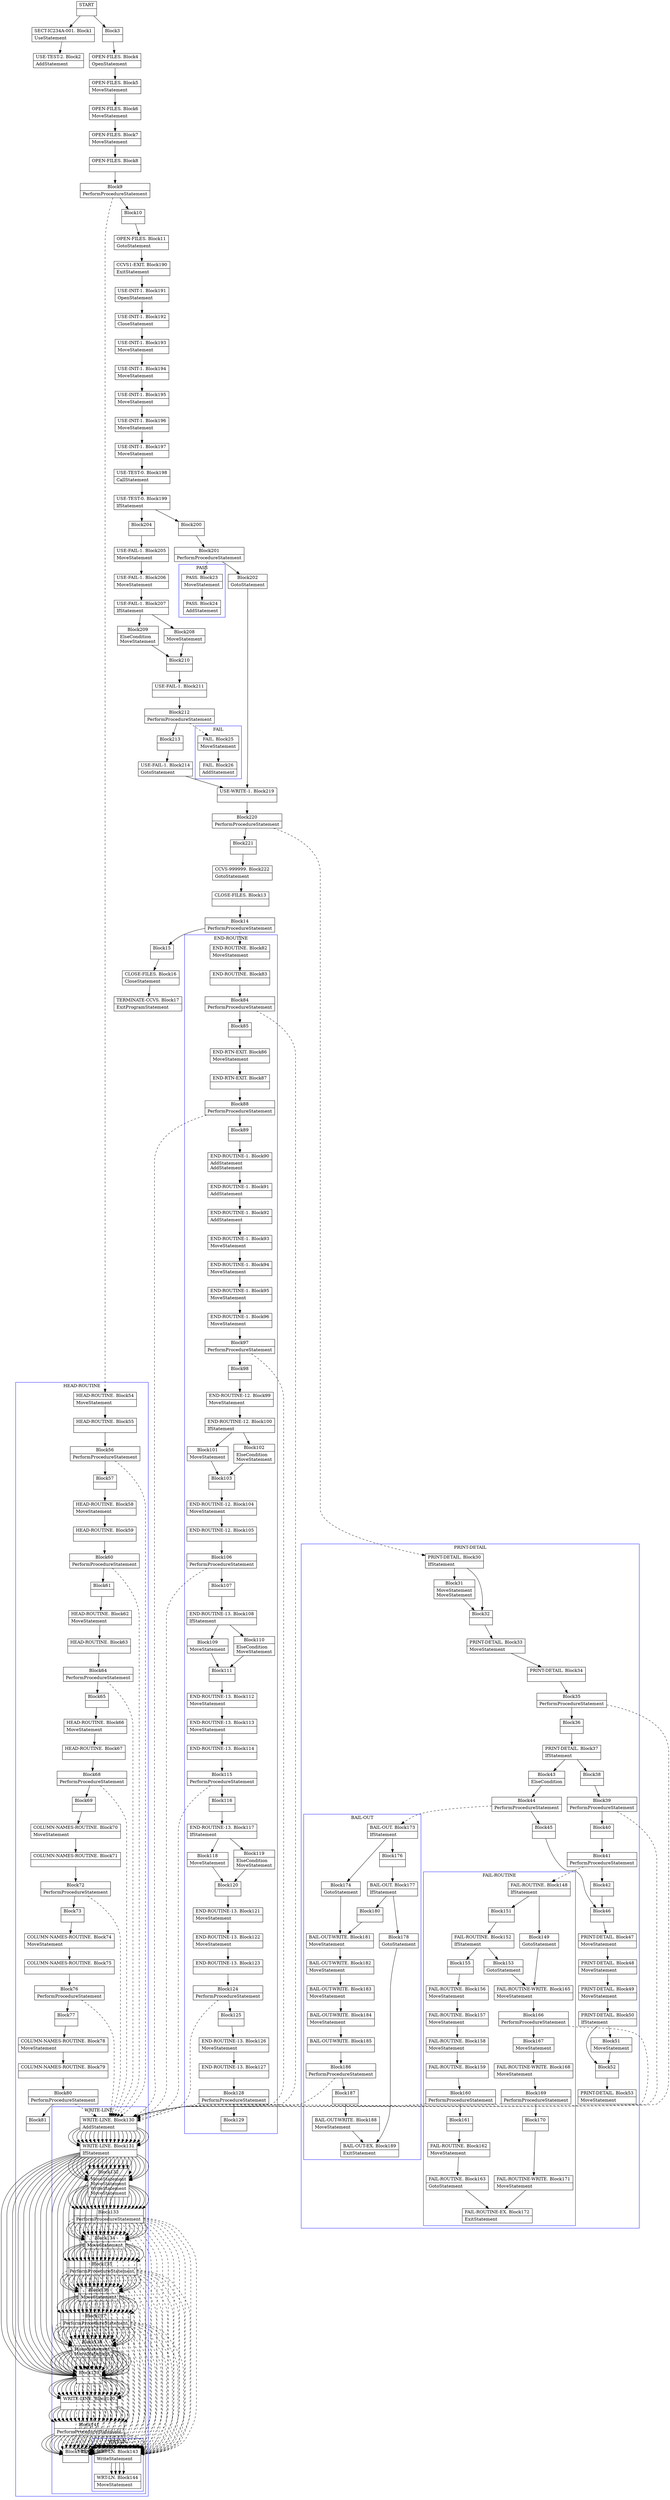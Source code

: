 digraph Cfg {
compound=true;
node [
shape = "record"
]

edge [
arrowtail = "empty"
]
Block0 [
label = "{START|}"
]
Block1 [
label = "{SECT-IC234A-001. Block1|UseStatement\l}"
]
Block2 [
label = "{USE-TEST-2. Block2|AddStatement\l}"
]
Block3 [
label = "{Block3|}"
]
Block4 [
label = "{OPEN-FILES. Block4|OpenStatement\l}"
]
Block5 [
label = "{OPEN-FILES. Block5|MoveStatement\l}"
]
Block6 [
label = "{OPEN-FILES. Block6|MoveStatement\l}"
]
Block7 [
label = "{OPEN-FILES. Block7|MoveStatement\l}"
]
Block8 [
label = "{OPEN-FILES. Block8|}"
]
Block9 [
label = "{Block9|PerformProcedureStatement\l}"
]
subgraph cluster_1{
color = blue;
label = "HEAD-ROUTINE";
Block54 [
label = "{HEAD-ROUTINE. Block54|MoveStatement\l}"
]
Block55 [
label = "{HEAD-ROUTINE. Block55|}"
]
Block56 [
label = "{Block56|PerformProcedureStatement\l}"
]
subgraph cluster_7{
color = blue;
label = "WRITE-LINE";
Block130 [
label = "{WRITE-LINE. Block130|AddStatement\l}"
]
Block131 [
label = "{WRITE-LINE. Block131|IfStatement\l}"
]
Block132 [
label = "{Block132|MoveStatement\lMoveStatement\lWriteStatement\lMoveStatement\l}"
]
Block133 [
label = "{Block133|PerformProcedureStatement\l}"
]
subgraph cluster_21{
color = blue;
label = "WRT-LN";
Block143 [
label = "{WRT-LN. Block143|WriteStatement\l}"
]
Block144 [
label = "{WRT-LN. Block144|MoveStatement\l}"
]
Block143 -> Block144

}
Block133 -> Block143 [style=dashed]

Block134 [
label = "{Block134|MoveStatement\l}"
]
Block135 [
label = "{Block135|PerformProcedureStatement\l}"
]
subgraph cluster_22{
color = blue;
label = "WRT-LN";
Block143 [
label = "{WRT-LN. Block143|WriteStatement\l}"
]
Block144 [
label = "{WRT-LN. Block144|MoveStatement\l}"
]
Block143 -> Block144

}
Block135 -> Block143 [style=dashed]

Block136 [
label = "{Block136|MoveStatement\l}"
]
Block137 [
label = "{Block137|PerformProcedureStatement\l}"
]
subgraph cluster_23{
color = blue;
label = "WRT-LN";
Block143 [
label = "{WRT-LN. Block143|WriteStatement\l}"
]
Block144 [
label = "{WRT-LN. Block144|MoveStatement\l}"
]
Block143 -> Block144

}
Block137 -> Block143 [style=dashed]

Block138 [
label = "{Block138|MoveStatement\lMoveStatement\l}"
]
Block139 [
label = "{Block139|}"
]
Block140 [
label = "{WRITE-LINE. Block140|}"
]
Block141 [
label = "{Block141|PerformProcedureStatement\l}"
]
subgraph cluster_24{
color = blue;
label = "WRT-LN";
Block143 [
label = "{WRT-LN. Block143|WriteStatement\l}"
]
Block144 [
label = "{WRT-LN. Block144|MoveStatement\l}"
]
Block143 -> Block144

}
Block141 -> Block143 [style=dashed]

Block142 [
label = "{Block142|}"
]
Block130 -> Block131
Block131 -> Block132
Block131 -> Block139
Block132 -> Block133
Block133 -> Block134
Block134 -> Block135
Block135 -> Block136
Block136 -> Block137
Block137 -> Block138
Block138 -> Block139
Block139 -> Block140
Block140 -> Block141
Block141 -> Block142

}
Block56 -> Block130 [style=dashed]

Block57 [
label = "{Block57|}"
]
Block58 [
label = "{HEAD-ROUTINE. Block58|MoveStatement\l}"
]
Block59 [
label = "{HEAD-ROUTINE. Block59|}"
]
Block60 [
label = "{Block60|PerformProcedureStatement\l}"
]
subgraph cluster_8{
color = blue;
label = "WRITE-LINE";
Block130 [
label = "{WRITE-LINE. Block130|AddStatement\l}"
]
Block131 [
label = "{WRITE-LINE. Block131|IfStatement\l}"
]
Block132 [
label = "{Block132|MoveStatement\lMoveStatement\lWriteStatement\lMoveStatement\l}"
]
Block133 [
label = "{Block133|PerformProcedureStatement\l}"
]
Block133 -> Block143 [style=dashed]

Block134 [
label = "{Block134|MoveStatement\l}"
]
Block135 [
label = "{Block135|PerformProcedureStatement\l}"
]
Block135 -> Block143 [style=dashed]

Block136 [
label = "{Block136|MoveStatement\l}"
]
Block137 [
label = "{Block137|PerformProcedureStatement\l}"
]
Block137 -> Block143 [style=dashed]

Block138 [
label = "{Block138|MoveStatement\lMoveStatement\l}"
]
Block139 [
label = "{Block139|}"
]
Block140 [
label = "{WRITE-LINE. Block140|}"
]
Block141 [
label = "{Block141|PerformProcedureStatement\l}"
]
Block141 -> Block143 [style=dashed]

Block142 [
label = "{Block142|}"
]
Block130 -> Block131
Block131 -> Block132
Block131 -> Block139
Block132 -> Block133
Block133 -> Block134
Block134 -> Block135
Block135 -> Block136
Block136 -> Block137
Block137 -> Block138
Block138 -> Block139
Block139 -> Block140
Block140 -> Block141
Block141 -> Block142

}
Block60 -> Block130 [style=dashed]

Block61 [
label = "{Block61|}"
]
Block62 [
label = "{HEAD-ROUTINE. Block62|MoveStatement\l}"
]
Block63 [
label = "{HEAD-ROUTINE. Block63|}"
]
Block64 [
label = "{Block64|PerformProcedureStatement\l}"
]
subgraph cluster_9{
color = blue;
label = "WRITE-LINE";
Block130 [
label = "{WRITE-LINE. Block130|AddStatement\l}"
]
Block131 [
label = "{WRITE-LINE. Block131|IfStatement\l}"
]
Block132 [
label = "{Block132|MoveStatement\lMoveStatement\lWriteStatement\lMoveStatement\l}"
]
Block133 [
label = "{Block133|PerformProcedureStatement\l}"
]
Block133 -> Block143 [style=dashed]

Block134 [
label = "{Block134|MoveStatement\l}"
]
Block135 [
label = "{Block135|PerformProcedureStatement\l}"
]
Block135 -> Block143 [style=dashed]

Block136 [
label = "{Block136|MoveStatement\l}"
]
Block137 [
label = "{Block137|PerformProcedureStatement\l}"
]
Block137 -> Block143 [style=dashed]

Block138 [
label = "{Block138|MoveStatement\lMoveStatement\l}"
]
Block139 [
label = "{Block139|}"
]
Block140 [
label = "{WRITE-LINE. Block140|}"
]
Block141 [
label = "{Block141|PerformProcedureStatement\l}"
]
Block141 -> Block143 [style=dashed]

Block142 [
label = "{Block142|}"
]
Block130 -> Block131
Block131 -> Block132
Block131 -> Block139
Block132 -> Block133
Block133 -> Block134
Block134 -> Block135
Block135 -> Block136
Block136 -> Block137
Block137 -> Block138
Block138 -> Block139
Block139 -> Block140
Block140 -> Block141
Block141 -> Block142

}
Block64 -> Block130 [style=dashed]

Block65 [
label = "{Block65|}"
]
Block66 [
label = "{HEAD-ROUTINE. Block66|MoveStatement\l}"
]
Block67 [
label = "{HEAD-ROUTINE. Block67|}"
]
Block68 [
label = "{Block68|PerformProcedureStatement\l}"
]
subgraph cluster_10{
color = blue;
label = "WRITE-LINE";
Block130 [
label = "{WRITE-LINE. Block130|AddStatement\l}"
]
Block131 [
label = "{WRITE-LINE. Block131|IfStatement\l}"
]
Block132 [
label = "{Block132|MoveStatement\lMoveStatement\lWriteStatement\lMoveStatement\l}"
]
Block133 [
label = "{Block133|PerformProcedureStatement\l}"
]
Block133 -> Block143 [style=dashed]

Block134 [
label = "{Block134|MoveStatement\l}"
]
Block135 [
label = "{Block135|PerformProcedureStatement\l}"
]
Block135 -> Block143 [style=dashed]

Block136 [
label = "{Block136|MoveStatement\l}"
]
Block137 [
label = "{Block137|PerformProcedureStatement\l}"
]
Block137 -> Block143 [style=dashed]

Block138 [
label = "{Block138|MoveStatement\lMoveStatement\l}"
]
Block139 [
label = "{Block139|}"
]
Block140 [
label = "{WRITE-LINE. Block140|}"
]
Block141 [
label = "{Block141|PerformProcedureStatement\l}"
]
Block141 -> Block143 [style=dashed]

Block142 [
label = "{Block142|}"
]
Block130 -> Block131
Block131 -> Block132
Block131 -> Block139
Block132 -> Block133
Block133 -> Block134
Block134 -> Block135
Block135 -> Block136
Block136 -> Block137
Block137 -> Block138
Block138 -> Block139
Block139 -> Block140
Block140 -> Block141
Block141 -> Block142

}
Block68 -> Block130 [style=dashed]

Block69 [
label = "{Block69|}"
]
Block70 [
label = "{COLUMN-NAMES-ROUTINE. Block70|MoveStatement\l}"
]
Block71 [
label = "{COLUMN-NAMES-ROUTINE. Block71|}"
]
Block72 [
label = "{Block72|PerformProcedureStatement\l}"
]
subgraph cluster_11{
color = blue;
label = "WRITE-LINE";
Block130 [
label = "{WRITE-LINE. Block130|AddStatement\l}"
]
Block131 [
label = "{WRITE-LINE. Block131|IfStatement\l}"
]
Block132 [
label = "{Block132|MoveStatement\lMoveStatement\lWriteStatement\lMoveStatement\l}"
]
Block133 [
label = "{Block133|PerformProcedureStatement\l}"
]
Block133 -> Block143 [style=dashed]

Block134 [
label = "{Block134|MoveStatement\l}"
]
Block135 [
label = "{Block135|PerformProcedureStatement\l}"
]
Block135 -> Block143 [style=dashed]

Block136 [
label = "{Block136|MoveStatement\l}"
]
Block137 [
label = "{Block137|PerformProcedureStatement\l}"
]
Block137 -> Block143 [style=dashed]

Block138 [
label = "{Block138|MoveStatement\lMoveStatement\l}"
]
Block139 [
label = "{Block139|}"
]
Block140 [
label = "{WRITE-LINE. Block140|}"
]
Block141 [
label = "{Block141|PerformProcedureStatement\l}"
]
Block141 -> Block143 [style=dashed]

Block142 [
label = "{Block142|}"
]
Block130 -> Block131
Block131 -> Block132
Block131 -> Block139
Block132 -> Block133
Block133 -> Block134
Block134 -> Block135
Block135 -> Block136
Block136 -> Block137
Block137 -> Block138
Block138 -> Block139
Block139 -> Block140
Block140 -> Block141
Block141 -> Block142

}
Block72 -> Block130 [style=dashed]

Block73 [
label = "{Block73|}"
]
Block74 [
label = "{COLUMN-NAMES-ROUTINE. Block74|MoveStatement\l}"
]
Block75 [
label = "{COLUMN-NAMES-ROUTINE. Block75|}"
]
Block76 [
label = "{Block76|PerformProcedureStatement\l}"
]
subgraph cluster_12{
color = blue;
label = "WRITE-LINE";
Block130 [
label = "{WRITE-LINE. Block130|AddStatement\l}"
]
Block131 [
label = "{WRITE-LINE. Block131|IfStatement\l}"
]
Block132 [
label = "{Block132|MoveStatement\lMoveStatement\lWriteStatement\lMoveStatement\l}"
]
Block133 [
label = "{Block133|PerformProcedureStatement\l}"
]
Block133 -> Block143 [style=dashed]

Block134 [
label = "{Block134|MoveStatement\l}"
]
Block135 [
label = "{Block135|PerformProcedureStatement\l}"
]
Block135 -> Block143 [style=dashed]

Block136 [
label = "{Block136|MoveStatement\l}"
]
Block137 [
label = "{Block137|PerformProcedureStatement\l}"
]
Block137 -> Block143 [style=dashed]

Block138 [
label = "{Block138|MoveStatement\lMoveStatement\l}"
]
Block139 [
label = "{Block139|}"
]
Block140 [
label = "{WRITE-LINE. Block140|}"
]
Block141 [
label = "{Block141|PerformProcedureStatement\l}"
]
Block141 -> Block143 [style=dashed]

Block142 [
label = "{Block142|}"
]
Block130 -> Block131
Block131 -> Block132
Block131 -> Block139
Block132 -> Block133
Block133 -> Block134
Block134 -> Block135
Block135 -> Block136
Block136 -> Block137
Block137 -> Block138
Block138 -> Block139
Block139 -> Block140
Block140 -> Block141
Block141 -> Block142

}
Block76 -> Block130 [style=dashed]

Block77 [
label = "{Block77|}"
]
Block78 [
label = "{COLUMN-NAMES-ROUTINE. Block78|MoveStatement\l}"
]
Block79 [
label = "{COLUMN-NAMES-ROUTINE. Block79|}"
]
Block80 [
label = "{Block80|PerformProcedureStatement\l}"
]
subgraph cluster_13{
color = blue;
label = "WRITE-LINE";
Block130 [
label = "{WRITE-LINE. Block130|AddStatement\l}"
]
Block131 [
label = "{WRITE-LINE. Block131|IfStatement\l}"
]
Block132 [
label = "{Block132|MoveStatement\lMoveStatement\lWriteStatement\lMoveStatement\l}"
]
Block133 [
label = "{Block133|PerformProcedureStatement\l}"
]
Block133 -> Block143 [style=dashed]

Block134 [
label = "{Block134|MoveStatement\l}"
]
Block135 [
label = "{Block135|PerformProcedureStatement\l}"
]
Block135 -> Block143 [style=dashed]

Block136 [
label = "{Block136|MoveStatement\l}"
]
Block137 [
label = "{Block137|PerformProcedureStatement\l}"
]
Block137 -> Block143 [style=dashed]

Block138 [
label = "{Block138|MoveStatement\lMoveStatement\l}"
]
Block139 [
label = "{Block139|}"
]
Block140 [
label = "{WRITE-LINE. Block140|}"
]
Block141 [
label = "{Block141|PerformProcedureStatement\l}"
]
Block141 -> Block143 [style=dashed]

Block142 [
label = "{Block142|}"
]
Block130 -> Block131
Block131 -> Block132
Block131 -> Block139
Block132 -> Block133
Block133 -> Block134
Block134 -> Block135
Block135 -> Block136
Block136 -> Block137
Block137 -> Block138
Block138 -> Block139
Block139 -> Block140
Block140 -> Block141
Block141 -> Block142

}
Block80 -> Block130 [style=dashed]

Block81 [
label = "{Block81|}"
]
Block54 -> Block55
Block55 -> Block56
Block56 -> Block57
Block57 -> Block58
Block58 -> Block59
Block59 -> Block60
Block60 -> Block61
Block61 -> Block62
Block62 -> Block63
Block63 -> Block64
Block64 -> Block65
Block65 -> Block66
Block66 -> Block67
Block67 -> Block68
Block68 -> Block69
Block69 -> Block70
Block70 -> Block71
Block71 -> Block72
Block72 -> Block73
Block73 -> Block74
Block74 -> Block75
Block75 -> Block76
Block76 -> Block77
Block77 -> Block78
Block78 -> Block79
Block79 -> Block80
Block80 -> Block81

}
Block9 -> Block54 [style=dashed]

Block10 [
label = "{Block10|}"
]
Block11 [
label = "{OPEN-FILES. Block11|GotoStatement\l}"
]
Block190 [
label = "{CCVS1-EXIT. Block190|ExitStatement\l}"
]
Block191 [
label = "{USE-INIT-1. Block191|OpenStatement\l}"
]
Block192 [
label = "{USE-INIT-1. Block192|CloseStatement\l}"
]
Block193 [
label = "{USE-INIT-1. Block193|MoveStatement\l}"
]
Block194 [
label = "{USE-INIT-1. Block194|MoveStatement\l}"
]
Block195 [
label = "{USE-INIT-1. Block195|MoveStatement\l}"
]
Block196 [
label = "{USE-INIT-1. Block196|MoveStatement\l}"
]
Block197 [
label = "{USE-INIT-1. Block197|MoveStatement\l}"
]
Block198 [
label = "{USE-TEST-0. Block198|CallStatement\l}"
]
Block199 [
label = "{USE-TEST-0. Block199|IfStatement\l}"
]
Block200 [
label = "{Block200|}"
]
Block201 [
label = "{Block201|PerformProcedureStatement\l}"
]
subgraph cluster_30{
color = blue;
label = "PASS";
Block23 [
label = "{PASS. Block23|MoveStatement\l}"
]
Block24 [
label = "{PASS. Block24|AddStatement\l}"
]
Block23 -> Block24

}
Block201 -> Block23 [style=dashed]

Block202 [
label = "{Block202|GotoStatement\l}"
]
Block219 [
label = "{USE-WRITE-1. Block219|}"
]
Block220 [
label = "{Block220|PerformProcedureStatement\l}"
]
subgraph cluster_33{
color = blue;
label = "PRINT-DETAIL";
Block30 [
label = "{PRINT-DETAIL. Block30|IfStatement\l}"
]
Block31 [
label = "{Block31|MoveStatement\lMoveStatement\l}"
]
Block32 [
label = "{Block32|}"
]
Block33 [
label = "{PRINT-DETAIL. Block33|MoveStatement\l}"
]
Block34 [
label = "{PRINT-DETAIL. Block34|}"
]
Block35 [
label = "{Block35|PerformProcedureStatement\l}"
]
subgraph cluster_3{
color = blue;
label = "WRITE-LINE";
Block130 [
label = "{WRITE-LINE. Block130|AddStatement\l}"
]
Block131 [
label = "{WRITE-LINE. Block131|IfStatement\l}"
]
Block132 [
label = "{Block132|MoveStatement\lMoveStatement\lWriteStatement\lMoveStatement\l}"
]
Block133 [
label = "{Block133|PerformProcedureStatement\l}"
]
Block133 -> Block143 [style=dashed]

Block134 [
label = "{Block134|MoveStatement\l}"
]
Block135 [
label = "{Block135|PerformProcedureStatement\l}"
]
Block135 -> Block143 [style=dashed]

Block136 [
label = "{Block136|MoveStatement\l}"
]
Block137 [
label = "{Block137|PerformProcedureStatement\l}"
]
Block137 -> Block143 [style=dashed]

Block138 [
label = "{Block138|MoveStatement\lMoveStatement\l}"
]
Block139 [
label = "{Block139|}"
]
Block140 [
label = "{WRITE-LINE. Block140|}"
]
Block141 [
label = "{Block141|PerformProcedureStatement\l}"
]
Block141 -> Block143 [style=dashed]

Block142 [
label = "{Block142|}"
]
Block130 -> Block131
Block131 -> Block132
Block131 -> Block139
Block132 -> Block133
Block133 -> Block134
Block134 -> Block135
Block135 -> Block136
Block136 -> Block137
Block137 -> Block138
Block138 -> Block139
Block139 -> Block140
Block140 -> Block141
Block141 -> Block142

}
Block35 -> Block130 [style=dashed]

Block36 [
label = "{Block36|}"
]
Block37 [
label = "{PRINT-DETAIL. Block37|IfStatement\l}"
]
Block38 [
label = "{Block38|}"
]
Block39 [
label = "{Block39|PerformProcedureStatement\l}"
]
subgraph cluster_4{
color = blue;
label = "WRITE-LINE";
Block130 [
label = "{WRITE-LINE. Block130|AddStatement\l}"
]
Block131 [
label = "{WRITE-LINE. Block131|IfStatement\l}"
]
Block132 [
label = "{Block132|MoveStatement\lMoveStatement\lWriteStatement\lMoveStatement\l}"
]
Block133 [
label = "{Block133|PerformProcedureStatement\l}"
]
Block133 -> Block143 [style=dashed]

Block134 [
label = "{Block134|MoveStatement\l}"
]
Block135 [
label = "{Block135|PerformProcedureStatement\l}"
]
Block135 -> Block143 [style=dashed]

Block136 [
label = "{Block136|MoveStatement\l}"
]
Block137 [
label = "{Block137|PerformProcedureStatement\l}"
]
Block137 -> Block143 [style=dashed]

Block138 [
label = "{Block138|MoveStatement\lMoveStatement\l}"
]
Block139 [
label = "{Block139|}"
]
Block140 [
label = "{WRITE-LINE. Block140|}"
]
Block141 [
label = "{Block141|PerformProcedureStatement\l}"
]
Block141 -> Block143 [style=dashed]

Block142 [
label = "{Block142|}"
]
Block130 -> Block131
Block131 -> Block132
Block131 -> Block139
Block132 -> Block133
Block133 -> Block134
Block134 -> Block135
Block135 -> Block136
Block136 -> Block137
Block137 -> Block138
Block138 -> Block139
Block139 -> Block140
Block140 -> Block141
Block141 -> Block142

}
Block39 -> Block130 [style=dashed]

Block40 [
label = "{Block40|}"
]
Block41 [
label = "{Block41|PerformProcedureStatement\l}"
]
subgraph cluster_5{
color = blue;
label = "FAIL-ROUTINE";
Block148 [
label = "{FAIL-ROUTINE. Block148|IfStatement\l}"
]
Block149 [
label = "{Block149|GotoStatement\l}"
]
Block165 [
label = "{FAIL-ROUTINE-WRITE. Block165|MoveStatement\l}"
]
Block166 [
label = "{Block166|PerformProcedureStatement\l}"
]
subgraph cluster_27{
color = blue;
label = "WRITE-LINE";
Block130 [
label = "{WRITE-LINE. Block130|AddStatement\l}"
]
Block131 [
label = "{WRITE-LINE. Block131|IfStatement\l}"
]
Block132 [
label = "{Block132|MoveStatement\lMoveStatement\lWriteStatement\lMoveStatement\l}"
]
Block133 [
label = "{Block133|PerformProcedureStatement\l}"
]
Block133 -> Block143 [style=dashed]

Block134 [
label = "{Block134|MoveStatement\l}"
]
Block135 [
label = "{Block135|PerformProcedureStatement\l}"
]
Block135 -> Block143 [style=dashed]

Block136 [
label = "{Block136|MoveStatement\l}"
]
Block137 [
label = "{Block137|PerformProcedureStatement\l}"
]
Block137 -> Block143 [style=dashed]

Block138 [
label = "{Block138|MoveStatement\lMoveStatement\l}"
]
Block139 [
label = "{Block139|}"
]
Block140 [
label = "{WRITE-LINE. Block140|}"
]
Block141 [
label = "{Block141|PerformProcedureStatement\l}"
]
Block141 -> Block143 [style=dashed]

Block142 [
label = "{Block142|}"
]
Block130 -> Block131
Block131 -> Block132
Block131 -> Block139
Block132 -> Block133
Block133 -> Block134
Block134 -> Block135
Block135 -> Block136
Block136 -> Block137
Block137 -> Block138
Block138 -> Block139
Block139 -> Block140
Block140 -> Block141
Block141 -> Block142

}
Block166 -> Block130 [style=dashed]

Block167 [
label = "{Block167|MoveStatement\l}"
]
Block168 [
label = "{FAIL-ROUTINE-WRITE. Block168|MoveStatement\l}"
]
Block169 [
label = "{Block169|PerformProcedureStatement\l}"
]
subgraph cluster_28{
color = blue;
label = "WRITE-LINE";
Block130 [
label = "{WRITE-LINE. Block130|AddStatement\l}"
]
Block131 [
label = "{WRITE-LINE. Block131|IfStatement\l}"
]
Block132 [
label = "{Block132|MoveStatement\lMoveStatement\lWriteStatement\lMoveStatement\l}"
]
Block133 [
label = "{Block133|PerformProcedureStatement\l}"
]
Block133 -> Block143 [style=dashed]

Block134 [
label = "{Block134|MoveStatement\l}"
]
Block135 [
label = "{Block135|PerformProcedureStatement\l}"
]
Block135 -> Block143 [style=dashed]

Block136 [
label = "{Block136|MoveStatement\l}"
]
Block137 [
label = "{Block137|PerformProcedureStatement\l}"
]
Block137 -> Block143 [style=dashed]

Block138 [
label = "{Block138|MoveStatement\lMoveStatement\l}"
]
Block139 [
label = "{Block139|}"
]
Block140 [
label = "{WRITE-LINE. Block140|}"
]
Block141 [
label = "{Block141|PerformProcedureStatement\l}"
]
Block141 -> Block143 [style=dashed]

Block142 [
label = "{Block142|}"
]
Block130 -> Block131
Block131 -> Block132
Block131 -> Block139
Block132 -> Block133
Block133 -> Block134
Block134 -> Block135
Block135 -> Block136
Block136 -> Block137
Block137 -> Block138
Block138 -> Block139
Block139 -> Block140
Block140 -> Block141
Block141 -> Block142

}
Block169 -> Block130 [style=dashed]

Block170 [
label = "{Block170|}"
]
Block171 [
label = "{FAIL-ROUTINE-WRITE. Block171|MoveStatement\l}"
]
Block172 [
label = "{FAIL-ROUTINE-EX. Block172|ExitStatement\l}"
]
Block151 [
label = "{Block151|}"
]
Block152 [
label = "{FAIL-ROUTINE. Block152|IfStatement\l}"
]
Block153 [
label = "{Block153|GotoStatement\l}"
]
Block155 [
label = "{Block155|}"
]
Block156 [
label = "{FAIL-ROUTINE. Block156|MoveStatement\l}"
]
Block157 [
label = "{FAIL-ROUTINE. Block157|MoveStatement\l}"
]
Block158 [
label = "{FAIL-ROUTINE. Block158|MoveStatement\l}"
]
Block159 [
label = "{FAIL-ROUTINE. Block159|}"
]
Block160 [
label = "{Block160|PerformProcedureStatement\l}"
]
subgraph cluster_26{
color = blue;
label = "WRITE-LINE";
Block130 [
label = "{WRITE-LINE. Block130|AddStatement\l}"
]
Block131 [
label = "{WRITE-LINE. Block131|IfStatement\l}"
]
Block132 [
label = "{Block132|MoveStatement\lMoveStatement\lWriteStatement\lMoveStatement\l}"
]
Block133 [
label = "{Block133|PerformProcedureStatement\l}"
]
Block133 -> Block143 [style=dashed]

Block134 [
label = "{Block134|MoveStatement\l}"
]
Block135 [
label = "{Block135|PerformProcedureStatement\l}"
]
Block135 -> Block143 [style=dashed]

Block136 [
label = "{Block136|MoveStatement\l}"
]
Block137 [
label = "{Block137|PerformProcedureStatement\l}"
]
Block137 -> Block143 [style=dashed]

Block138 [
label = "{Block138|MoveStatement\lMoveStatement\l}"
]
Block139 [
label = "{Block139|}"
]
Block140 [
label = "{WRITE-LINE. Block140|}"
]
Block141 [
label = "{Block141|PerformProcedureStatement\l}"
]
Block141 -> Block143 [style=dashed]

Block142 [
label = "{Block142|}"
]
Block130 -> Block131
Block131 -> Block132
Block131 -> Block139
Block132 -> Block133
Block133 -> Block134
Block134 -> Block135
Block135 -> Block136
Block136 -> Block137
Block137 -> Block138
Block138 -> Block139
Block139 -> Block140
Block140 -> Block141
Block141 -> Block142

}
Block160 -> Block130 [style=dashed]

Block161 [
label = "{Block161|}"
]
Block162 [
label = "{FAIL-ROUTINE. Block162|MoveStatement\l}"
]
Block163 [
label = "{FAIL-ROUTINE. Block163|GotoStatement\l}"
]
Block148 -> Block149
Block148 -> Block151
Block149 -> Block165
Block165 -> Block166
Block166 -> Block167
Block167 -> Block168
Block168 -> Block169
Block169 -> Block170
Block170 -> Block171
Block171 -> Block172
Block151 -> Block152
Block152 -> Block153
Block152 -> Block155
Block153 -> Block165
Block155 -> Block156
Block156 -> Block157
Block157 -> Block158
Block158 -> Block159
Block159 -> Block160
Block160 -> Block161
Block161 -> Block162
Block162 -> Block163
Block163 -> Block172

}
Block41 -> Block148 [style=dashed]

Block42 [
label = "{Block42|}"
]
Block46 [
label = "{Block46|}"
]
Block47 [
label = "{PRINT-DETAIL. Block47|MoveStatement\l}"
]
Block48 [
label = "{PRINT-DETAIL. Block48|MoveStatement\l}"
]
Block49 [
label = "{PRINT-DETAIL. Block49|MoveStatement\l}"
]
Block50 [
label = "{PRINT-DETAIL. Block50|IfStatement\l}"
]
Block51 [
label = "{Block51|MoveStatement\l}"
]
Block52 [
label = "{Block52|}"
]
Block53 [
label = "{PRINT-DETAIL. Block53|MoveStatement\l}"
]
Block43 [
label = "{Block43|ElseCondition\l}"
]
Block44 [
label = "{Block44|PerformProcedureStatement\l}"
]
subgraph cluster_6{
color = blue;
label = "BAIL-OUT";
Block173 [
label = "{BAIL-OUT. Block173|IfStatement\l}"
]
Block174 [
label = "{Block174|GotoStatement\l}"
]
Block181 [
label = "{BAIL-OUT-WRITE. Block181|MoveStatement\l}"
]
Block182 [
label = "{BAIL-OUT-WRITE. Block182|MoveStatement\l}"
]
Block183 [
label = "{BAIL-OUT-WRITE. Block183|MoveStatement\l}"
]
Block184 [
label = "{BAIL-OUT-WRITE. Block184|MoveStatement\l}"
]
Block185 [
label = "{BAIL-OUT-WRITE. Block185|}"
]
Block186 [
label = "{Block186|PerformProcedureStatement\l}"
]
subgraph cluster_29{
color = blue;
label = "WRITE-LINE";
Block130 [
label = "{WRITE-LINE. Block130|AddStatement\l}"
]
Block131 [
label = "{WRITE-LINE. Block131|IfStatement\l}"
]
Block132 [
label = "{Block132|MoveStatement\lMoveStatement\lWriteStatement\lMoveStatement\l}"
]
Block133 [
label = "{Block133|PerformProcedureStatement\l}"
]
Block133 -> Block143 [style=dashed]

Block134 [
label = "{Block134|MoveStatement\l}"
]
Block135 [
label = "{Block135|PerformProcedureStatement\l}"
]
Block135 -> Block143 [style=dashed]

Block136 [
label = "{Block136|MoveStatement\l}"
]
Block137 [
label = "{Block137|PerformProcedureStatement\l}"
]
Block137 -> Block143 [style=dashed]

Block138 [
label = "{Block138|MoveStatement\lMoveStatement\l}"
]
Block139 [
label = "{Block139|}"
]
Block140 [
label = "{WRITE-LINE. Block140|}"
]
Block141 [
label = "{Block141|PerformProcedureStatement\l}"
]
Block141 -> Block143 [style=dashed]

Block142 [
label = "{Block142|}"
]
Block130 -> Block131
Block131 -> Block132
Block131 -> Block139
Block132 -> Block133
Block133 -> Block134
Block134 -> Block135
Block135 -> Block136
Block136 -> Block137
Block137 -> Block138
Block138 -> Block139
Block139 -> Block140
Block140 -> Block141
Block141 -> Block142

}
Block186 -> Block130 [style=dashed]

Block187 [
label = "{Block187|}"
]
Block188 [
label = "{BAIL-OUT-WRITE. Block188|MoveStatement\l}"
]
Block189 [
label = "{BAIL-OUT-EX. Block189|ExitStatement\l}"
]
Block176 [
label = "{Block176|}"
]
Block177 [
label = "{BAIL-OUT. Block177|IfStatement\l}"
]
Block178 [
label = "{Block178|GotoStatement\l}"
]
Block180 [
label = "{Block180|}"
]
Block173 -> Block174
Block173 -> Block176
Block174 -> Block181
Block181 -> Block182
Block182 -> Block183
Block183 -> Block184
Block184 -> Block185
Block185 -> Block186
Block186 -> Block187
Block187 -> Block188
Block188 -> Block189
Block176 -> Block177
Block177 -> Block178
Block177 -> Block180
Block178 -> Block189
Block180 -> Block181

}
Block44 -> Block173 [style=dashed]

Block45 [
label = "{Block45|}"
]
Block30 -> Block31
Block30 -> Block32
Block31 -> Block32
Block32 -> Block33
Block33 -> Block34
Block34 -> Block35
Block35 -> Block36
Block36 -> Block37
Block37 -> Block38
Block37 -> Block43
Block38 -> Block39
Block39 -> Block40
Block40 -> Block41
Block41 -> Block42
Block42 -> Block46
Block46 -> Block47
Block47 -> Block48
Block48 -> Block49
Block49 -> Block50
Block50 -> Block51
Block50 -> Block52
Block51 -> Block52
Block52 -> Block53
Block43 -> Block44
Block44 -> Block45
Block45 -> Block46

}
Block220 -> Block30 [style=dashed]

Block221 [
label = "{Block221|}"
]
Block222 [
label = "{CCVS-999999. Block222|GotoStatement\l}"
]
Block13 [
label = "{CLOSE-FILES. Block13|}"
]
Block14 [
label = "{Block14|PerformProcedureStatement\l}"
]
subgraph cluster_2{
color = blue;
label = "END-ROUTINE";
Block82 [
label = "{END-ROUTINE. Block82|MoveStatement\l}"
]
Block83 [
label = "{END-ROUTINE. Block83|}"
]
Block84 [
label = "{Block84|PerformProcedureStatement\l}"
]
subgraph cluster_14{
color = blue;
label = "WRITE-LINE";
Block130 [
label = "{WRITE-LINE. Block130|AddStatement\l}"
]
Block131 [
label = "{WRITE-LINE. Block131|IfStatement\l}"
]
Block132 [
label = "{Block132|MoveStatement\lMoveStatement\lWriteStatement\lMoveStatement\l}"
]
Block133 [
label = "{Block133|PerformProcedureStatement\l}"
]
Block133 -> Block143 [style=dashed]

Block134 [
label = "{Block134|MoveStatement\l}"
]
Block135 [
label = "{Block135|PerformProcedureStatement\l}"
]
Block135 -> Block143 [style=dashed]

Block136 [
label = "{Block136|MoveStatement\l}"
]
Block137 [
label = "{Block137|PerformProcedureStatement\l}"
]
Block137 -> Block143 [style=dashed]

Block138 [
label = "{Block138|MoveStatement\lMoveStatement\l}"
]
Block139 [
label = "{Block139|}"
]
Block140 [
label = "{WRITE-LINE. Block140|}"
]
Block141 [
label = "{Block141|PerformProcedureStatement\l}"
]
Block141 -> Block143 [style=dashed]

Block142 [
label = "{Block142|}"
]
Block130 -> Block131
Block131 -> Block132
Block131 -> Block139
Block132 -> Block133
Block133 -> Block134
Block134 -> Block135
Block135 -> Block136
Block136 -> Block137
Block137 -> Block138
Block138 -> Block139
Block139 -> Block140
Block140 -> Block141
Block141 -> Block142

}
Block84 -> Block130 [style=dashed]

Block85 [
label = "{Block85|}"
]
Block86 [
label = "{END-RTN-EXIT. Block86|MoveStatement\l}"
]
Block87 [
label = "{END-RTN-EXIT. Block87|}"
]
Block88 [
label = "{Block88|PerformProcedureStatement\l}"
]
subgraph cluster_15{
color = blue;
label = "WRITE-LINE";
Block130 [
label = "{WRITE-LINE. Block130|AddStatement\l}"
]
Block131 [
label = "{WRITE-LINE. Block131|IfStatement\l}"
]
Block132 [
label = "{Block132|MoveStatement\lMoveStatement\lWriteStatement\lMoveStatement\l}"
]
Block133 [
label = "{Block133|PerformProcedureStatement\l}"
]
Block133 -> Block143 [style=dashed]

Block134 [
label = "{Block134|MoveStatement\l}"
]
Block135 [
label = "{Block135|PerformProcedureStatement\l}"
]
Block135 -> Block143 [style=dashed]

Block136 [
label = "{Block136|MoveStatement\l}"
]
Block137 [
label = "{Block137|PerformProcedureStatement\l}"
]
Block137 -> Block143 [style=dashed]

Block138 [
label = "{Block138|MoveStatement\lMoveStatement\l}"
]
Block139 [
label = "{Block139|}"
]
Block140 [
label = "{WRITE-LINE. Block140|}"
]
Block141 [
label = "{Block141|PerformProcedureStatement\l}"
]
Block141 -> Block143 [style=dashed]

Block142 [
label = "{Block142|}"
]
Block130 -> Block131
Block131 -> Block132
Block131 -> Block139
Block132 -> Block133
Block133 -> Block134
Block134 -> Block135
Block135 -> Block136
Block136 -> Block137
Block137 -> Block138
Block138 -> Block139
Block139 -> Block140
Block140 -> Block141
Block141 -> Block142

}
Block88 -> Block130 [style=dashed]

Block89 [
label = "{Block89|}"
]
Block90 [
label = "{END-ROUTINE-1. Block90|AddStatement\lAddStatement\l}"
]
Block91 [
label = "{END-ROUTINE-1. Block91|AddStatement\l}"
]
Block92 [
label = "{END-ROUTINE-1. Block92|AddStatement\l}"
]
Block93 [
label = "{END-ROUTINE-1. Block93|MoveStatement\l}"
]
Block94 [
label = "{END-ROUTINE-1. Block94|MoveStatement\l}"
]
Block95 [
label = "{END-ROUTINE-1. Block95|MoveStatement\l}"
]
Block96 [
label = "{END-ROUTINE-1. Block96|MoveStatement\l}"
]
Block97 [
label = "{Block97|PerformProcedureStatement\l}"
]
subgraph cluster_16{
color = blue;
label = "WRITE-LINE";
Block130 [
label = "{WRITE-LINE. Block130|AddStatement\l}"
]
Block131 [
label = "{WRITE-LINE. Block131|IfStatement\l}"
]
Block132 [
label = "{Block132|MoveStatement\lMoveStatement\lWriteStatement\lMoveStatement\l}"
]
Block133 [
label = "{Block133|PerformProcedureStatement\l}"
]
Block133 -> Block143 [style=dashed]

Block134 [
label = "{Block134|MoveStatement\l}"
]
Block135 [
label = "{Block135|PerformProcedureStatement\l}"
]
Block135 -> Block143 [style=dashed]

Block136 [
label = "{Block136|MoveStatement\l}"
]
Block137 [
label = "{Block137|PerformProcedureStatement\l}"
]
Block137 -> Block143 [style=dashed]

Block138 [
label = "{Block138|MoveStatement\lMoveStatement\l}"
]
Block139 [
label = "{Block139|}"
]
Block140 [
label = "{WRITE-LINE. Block140|}"
]
Block141 [
label = "{Block141|PerformProcedureStatement\l}"
]
Block141 -> Block143 [style=dashed]

Block142 [
label = "{Block142|}"
]
Block130 -> Block131
Block131 -> Block132
Block131 -> Block139
Block132 -> Block133
Block133 -> Block134
Block134 -> Block135
Block135 -> Block136
Block136 -> Block137
Block137 -> Block138
Block138 -> Block139
Block139 -> Block140
Block140 -> Block141
Block141 -> Block142

}
Block97 -> Block130 [style=dashed]

Block98 [
label = "{Block98|}"
]
Block99 [
label = "{END-ROUTINE-12. Block99|MoveStatement\l}"
]
Block100 [
label = "{END-ROUTINE-12. Block100|IfStatement\l}"
]
Block101 [
label = "{Block101|MoveStatement\l}"
]
Block103 [
label = "{Block103|}"
]
Block104 [
label = "{END-ROUTINE-12. Block104|MoveStatement\l}"
]
Block105 [
label = "{END-ROUTINE-12. Block105|}"
]
Block106 [
label = "{Block106|PerformProcedureStatement\l}"
]
subgraph cluster_17{
color = blue;
label = "WRITE-LINE";
Block130 [
label = "{WRITE-LINE. Block130|AddStatement\l}"
]
Block131 [
label = "{WRITE-LINE. Block131|IfStatement\l}"
]
Block132 [
label = "{Block132|MoveStatement\lMoveStatement\lWriteStatement\lMoveStatement\l}"
]
Block133 [
label = "{Block133|PerformProcedureStatement\l}"
]
Block133 -> Block143 [style=dashed]

Block134 [
label = "{Block134|MoveStatement\l}"
]
Block135 [
label = "{Block135|PerformProcedureStatement\l}"
]
Block135 -> Block143 [style=dashed]

Block136 [
label = "{Block136|MoveStatement\l}"
]
Block137 [
label = "{Block137|PerformProcedureStatement\l}"
]
Block137 -> Block143 [style=dashed]

Block138 [
label = "{Block138|MoveStatement\lMoveStatement\l}"
]
Block139 [
label = "{Block139|}"
]
Block140 [
label = "{WRITE-LINE. Block140|}"
]
Block141 [
label = "{Block141|PerformProcedureStatement\l}"
]
Block141 -> Block143 [style=dashed]

Block142 [
label = "{Block142|}"
]
Block130 -> Block131
Block131 -> Block132
Block131 -> Block139
Block132 -> Block133
Block133 -> Block134
Block134 -> Block135
Block135 -> Block136
Block136 -> Block137
Block137 -> Block138
Block138 -> Block139
Block139 -> Block140
Block140 -> Block141
Block141 -> Block142

}
Block106 -> Block130 [style=dashed]

Block107 [
label = "{Block107|}"
]
Block108 [
label = "{END-ROUTINE-13. Block108|IfStatement\l}"
]
Block109 [
label = "{Block109|MoveStatement\l}"
]
Block111 [
label = "{Block111|}"
]
Block112 [
label = "{END-ROUTINE-13. Block112|MoveStatement\l}"
]
Block113 [
label = "{END-ROUTINE-13. Block113|MoveStatement\l}"
]
Block114 [
label = "{END-ROUTINE-13. Block114|}"
]
Block115 [
label = "{Block115|PerformProcedureStatement\l}"
]
subgraph cluster_18{
color = blue;
label = "WRITE-LINE";
Block130 [
label = "{WRITE-LINE. Block130|AddStatement\l}"
]
Block131 [
label = "{WRITE-LINE. Block131|IfStatement\l}"
]
Block132 [
label = "{Block132|MoveStatement\lMoveStatement\lWriteStatement\lMoveStatement\l}"
]
Block133 [
label = "{Block133|PerformProcedureStatement\l}"
]
Block133 -> Block143 [style=dashed]

Block134 [
label = "{Block134|MoveStatement\l}"
]
Block135 [
label = "{Block135|PerformProcedureStatement\l}"
]
Block135 -> Block143 [style=dashed]

Block136 [
label = "{Block136|MoveStatement\l}"
]
Block137 [
label = "{Block137|PerformProcedureStatement\l}"
]
Block137 -> Block143 [style=dashed]

Block138 [
label = "{Block138|MoveStatement\lMoveStatement\l}"
]
Block139 [
label = "{Block139|}"
]
Block140 [
label = "{WRITE-LINE. Block140|}"
]
Block141 [
label = "{Block141|PerformProcedureStatement\l}"
]
Block141 -> Block143 [style=dashed]

Block142 [
label = "{Block142|}"
]
Block130 -> Block131
Block131 -> Block132
Block131 -> Block139
Block132 -> Block133
Block133 -> Block134
Block134 -> Block135
Block135 -> Block136
Block136 -> Block137
Block137 -> Block138
Block138 -> Block139
Block139 -> Block140
Block140 -> Block141
Block141 -> Block142

}
Block115 -> Block130 [style=dashed]

Block116 [
label = "{Block116|}"
]
Block117 [
label = "{END-ROUTINE-13. Block117|IfStatement\l}"
]
Block118 [
label = "{Block118|MoveStatement\l}"
]
Block120 [
label = "{Block120|}"
]
Block121 [
label = "{END-ROUTINE-13. Block121|MoveStatement\l}"
]
Block122 [
label = "{END-ROUTINE-13. Block122|MoveStatement\l}"
]
Block123 [
label = "{END-ROUTINE-13. Block123|}"
]
Block124 [
label = "{Block124|PerformProcedureStatement\l}"
]
subgraph cluster_19{
color = blue;
label = "WRITE-LINE";
Block130 [
label = "{WRITE-LINE. Block130|AddStatement\l}"
]
Block131 [
label = "{WRITE-LINE. Block131|IfStatement\l}"
]
Block132 [
label = "{Block132|MoveStatement\lMoveStatement\lWriteStatement\lMoveStatement\l}"
]
Block133 [
label = "{Block133|PerformProcedureStatement\l}"
]
Block133 -> Block143 [style=dashed]

Block134 [
label = "{Block134|MoveStatement\l}"
]
Block135 [
label = "{Block135|PerformProcedureStatement\l}"
]
Block135 -> Block143 [style=dashed]

Block136 [
label = "{Block136|MoveStatement\l}"
]
Block137 [
label = "{Block137|PerformProcedureStatement\l}"
]
Block137 -> Block143 [style=dashed]

Block138 [
label = "{Block138|MoveStatement\lMoveStatement\l}"
]
Block139 [
label = "{Block139|}"
]
Block140 [
label = "{WRITE-LINE. Block140|}"
]
Block141 [
label = "{Block141|PerformProcedureStatement\l}"
]
Block141 -> Block143 [style=dashed]

Block142 [
label = "{Block142|}"
]
Block130 -> Block131
Block131 -> Block132
Block131 -> Block139
Block132 -> Block133
Block133 -> Block134
Block134 -> Block135
Block135 -> Block136
Block136 -> Block137
Block137 -> Block138
Block138 -> Block139
Block139 -> Block140
Block140 -> Block141
Block141 -> Block142

}
Block124 -> Block130 [style=dashed]

Block125 [
label = "{Block125|}"
]
Block126 [
label = "{END-ROUTINE-13. Block126|MoveStatement\l}"
]
Block127 [
label = "{END-ROUTINE-13. Block127|}"
]
Block128 [
label = "{Block128|PerformProcedureStatement\l}"
]
subgraph cluster_20{
color = blue;
label = "WRITE-LINE";
Block130 [
label = "{WRITE-LINE. Block130|AddStatement\l}"
]
Block131 [
label = "{WRITE-LINE. Block131|IfStatement\l}"
]
Block132 [
label = "{Block132|MoveStatement\lMoveStatement\lWriteStatement\lMoveStatement\l}"
]
Block133 [
label = "{Block133|PerformProcedureStatement\l}"
]
Block133 -> Block143 [style=dashed]

Block134 [
label = "{Block134|MoveStatement\l}"
]
Block135 [
label = "{Block135|PerformProcedureStatement\l}"
]
Block135 -> Block143 [style=dashed]

Block136 [
label = "{Block136|MoveStatement\l}"
]
Block137 [
label = "{Block137|PerformProcedureStatement\l}"
]
Block137 -> Block143 [style=dashed]

Block138 [
label = "{Block138|MoveStatement\lMoveStatement\l}"
]
Block139 [
label = "{Block139|}"
]
Block140 [
label = "{WRITE-LINE. Block140|}"
]
Block141 [
label = "{Block141|PerformProcedureStatement\l}"
]
Block141 -> Block143 [style=dashed]

Block142 [
label = "{Block142|}"
]
Block130 -> Block131
Block131 -> Block132
Block131 -> Block139
Block132 -> Block133
Block133 -> Block134
Block134 -> Block135
Block135 -> Block136
Block136 -> Block137
Block137 -> Block138
Block138 -> Block139
Block139 -> Block140
Block140 -> Block141
Block141 -> Block142

}
Block128 -> Block130 [style=dashed]

Block129 [
label = "{Block129|}"
]
Block119 [
label = "{Block119|ElseCondition\lMoveStatement\l}"
]
Block110 [
label = "{Block110|ElseCondition\lMoveStatement\l}"
]
Block102 [
label = "{Block102|ElseCondition\lMoveStatement\l}"
]
Block82 -> Block83
Block83 -> Block84
Block84 -> Block85
Block85 -> Block86
Block86 -> Block87
Block87 -> Block88
Block88 -> Block89
Block89 -> Block90
Block90 -> Block91
Block91 -> Block92
Block92 -> Block93
Block93 -> Block94
Block94 -> Block95
Block95 -> Block96
Block96 -> Block97
Block97 -> Block98
Block98 -> Block99
Block99 -> Block100
Block100 -> Block101
Block100 -> Block102
Block101 -> Block103
Block103 -> Block104
Block104 -> Block105
Block105 -> Block106
Block106 -> Block107
Block107 -> Block108
Block108 -> Block109
Block108 -> Block110
Block109 -> Block111
Block111 -> Block112
Block112 -> Block113
Block113 -> Block114
Block114 -> Block115
Block115 -> Block116
Block116 -> Block117
Block117 -> Block118
Block117 -> Block119
Block118 -> Block120
Block120 -> Block121
Block121 -> Block122
Block122 -> Block123
Block123 -> Block124
Block124 -> Block125
Block125 -> Block126
Block126 -> Block127
Block127 -> Block128
Block128 -> Block129
Block119 -> Block120
Block110 -> Block111
Block102 -> Block103

}
Block14 -> Block82 [style=dashed]

Block15 [
label = "{Block15|}"
]
Block16 [
label = "{CLOSE-FILES. Block16|CloseStatement\l}"
]
Block17 [
label = "{TERMINATE-CCVS. Block17|ExitProgramStatement\l}"
]
Block204 [
label = "{Block204|}"
]
Block205 [
label = "{USE-FAIL-1. Block205|MoveStatement\l}"
]
Block206 [
label = "{USE-FAIL-1. Block206|MoveStatement\l}"
]
Block207 [
label = "{USE-FAIL-1. Block207|IfStatement\l}"
]
Block208 [
label = "{Block208|MoveStatement\l}"
]
Block210 [
label = "{Block210|}"
]
Block211 [
label = "{USE-FAIL-1. Block211|}"
]
Block212 [
label = "{Block212|PerformProcedureStatement\l}"
]
subgraph cluster_31{
color = blue;
label = "FAIL";
Block25 [
label = "{FAIL. Block25|MoveStatement\l}"
]
Block26 [
label = "{FAIL. Block26|AddStatement\l}"
]
Block25 -> Block26

}
Block212 -> Block25 [style=dashed]

Block213 [
label = "{Block213|}"
]
Block214 [
label = "{USE-FAIL-1. Block214|GotoStatement\l}"
]
Block209 [
label = "{Block209|ElseCondition\lMoveStatement\l}"
]
Block0 -> Block1
Block0 -> Block3
Block1 -> Block2
Block3 -> Block4
Block4 -> Block5
Block5 -> Block6
Block6 -> Block7
Block7 -> Block8
Block8 -> Block9
Block9 -> Block10
Block10 -> Block11
Block11 -> Block190
Block190 -> Block191
Block191 -> Block192
Block192 -> Block193
Block193 -> Block194
Block194 -> Block195
Block195 -> Block196
Block196 -> Block197
Block197 -> Block198
Block198 -> Block199
Block199 -> Block200
Block199 -> Block204
Block200 -> Block201
Block201 -> Block202
Block202 -> Block219
Block219 -> Block220
Block220 -> Block221
Block221 -> Block222
Block222 -> Block13
Block13 -> Block14
Block14 -> Block15
Block15 -> Block16
Block16 -> Block17
Block204 -> Block205
Block205 -> Block206
Block206 -> Block207
Block207 -> Block208
Block207 -> Block209
Block208 -> Block210
Block210 -> Block211
Block211 -> Block212
Block212 -> Block213
Block213 -> Block214
Block214 -> Block219
Block209 -> Block210

}
